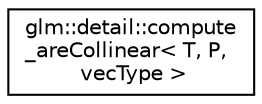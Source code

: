 digraph "Graphical Class Hierarchy"
{
  edge [fontname="Helvetica",fontsize="10",labelfontname="Helvetica",labelfontsize="10"];
  node [fontname="Helvetica",fontsize="10",shape=record];
  rankdir="LR";
  Node0 [label="glm::detail::compute\l_areCollinear\< T, P,\l vecType \>",height=0.2,width=0.4,color="black", fillcolor="white", style="filled",URL="$structglm_1_1detail_1_1compute__are_collinear.html"];
}
